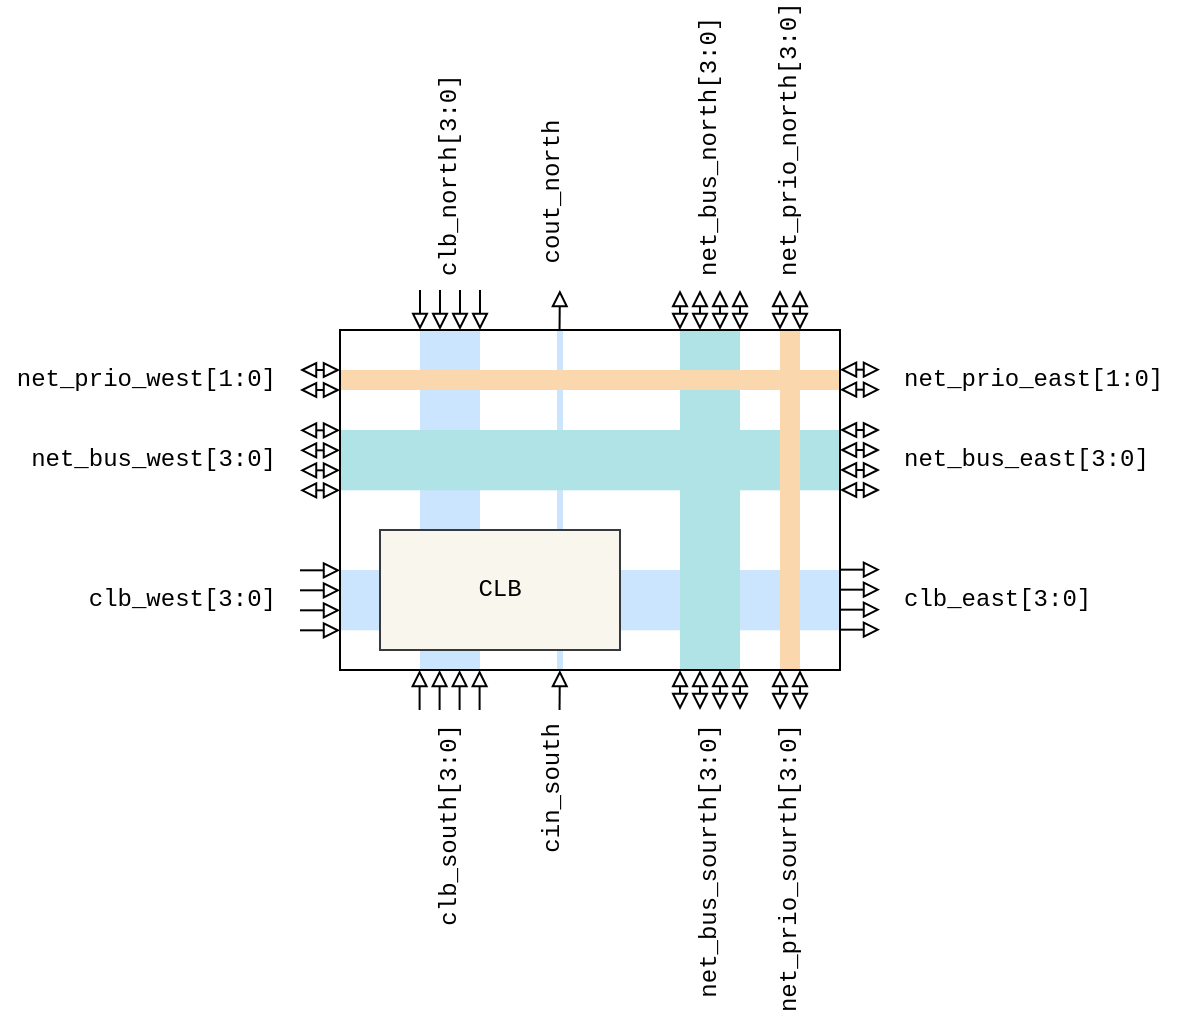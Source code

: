 <mxfile version="20.6.2" type="device"><diagram id="X7BZk6HFdqISb70CfXud" name="Page-1"><mxGraphModel dx="648" dy="420" grid="1" gridSize="10" guides="1" tooltips="1" connect="1" arrows="1" fold="1" page="1" pageScale="1" pageWidth="827" pageHeight="1169" math="0" shadow="0"><root><mxCell id="0"/><mxCell id="1" parent="0"/><mxCell id="JkmUDiR11LedHwrY4XTD-69" value="" style="endArrow=none;html=1;rounded=0;fontFamily=Courier New;fillColor=#cce5ff;strokeColor=#CCE5FF;strokeWidth=3;" parent="1" edge="1"><mxGeometry width="50" height="50" relative="1" as="geometry"><mxPoint x="310.0" y="390" as="sourcePoint"/><mxPoint x="310.0" y="220" as="targetPoint"/></mxGeometry></mxCell><mxCell id="JkmUDiR11LedHwrY4XTD-68" value="" style="rounded=0;whiteSpace=wrap;html=1;fontFamily=Courier New;fillColor=#cce5ff;strokeColor=none;" parent="1" vertex="1"><mxGeometry x="200" y="340" width="250" height="30.16" as="geometry"/></mxCell><mxCell id="JkmUDiR11LedHwrY4XTD-67" value="" style="rounded=0;whiteSpace=wrap;html=1;fontFamily=Courier New;fillColor=#cce5ff;strokeColor=none;" parent="1" vertex="1"><mxGeometry x="240" y="220" width="30" height="170" as="geometry"/></mxCell><mxCell id="JkmUDiR11LedHwrY4XTD-2" value="" style="endArrow=block;html=1;rounded=0;endFill=0;" parent="1" edge="1"><mxGeometry width="50" height="50" relative="1" as="geometry"><mxPoint x="309.77" y="220" as="sourcePoint"/><mxPoint x="309.94" y="200" as="targetPoint"/></mxGeometry></mxCell><mxCell id="JkmUDiR11LedHwrY4XTD-5" value="&lt;span style=&quot;&quot;&gt;cout_north&lt;/span&gt;" style="rounded=0;whiteSpace=wrap;html=1;fontFamily=Courier New;align=left;fillColor=none;strokeColor=none;rotation=270;" parent="1" vertex="1"><mxGeometry x="261.5" y="131.5" width="90" height="25.5" as="geometry"/></mxCell><mxCell id="JkmUDiR11LedHwrY4XTD-8" value="" style="endArrow=block;html=1;rounded=0;endFill=0;" parent="1" edge="1"><mxGeometry width="50" height="50" relative="1" as="geometry"><mxPoint x="240" y="200" as="sourcePoint"/><mxPoint x="240" y="220" as="targetPoint"/></mxGeometry></mxCell><mxCell id="JkmUDiR11LedHwrY4XTD-9" value="" style="endArrow=block;html=1;rounded=0;endFill=0;" parent="1" edge="1"><mxGeometry width="50" height="50" relative="1" as="geometry"><mxPoint x="250" y="200" as="sourcePoint"/><mxPoint x="250" y="220" as="targetPoint"/></mxGeometry></mxCell><mxCell id="JkmUDiR11LedHwrY4XTD-10" value="" style="endArrow=block;html=1;rounded=0;endFill=0;" parent="1" edge="1"><mxGeometry width="50" height="50" relative="1" as="geometry"><mxPoint x="260" y="200" as="sourcePoint"/><mxPoint x="260" y="220" as="targetPoint"/></mxGeometry></mxCell><mxCell id="JkmUDiR11LedHwrY4XTD-11" value="" style="endArrow=block;html=1;rounded=0;endFill=0;" parent="1" edge="1"><mxGeometry width="50" height="50" relative="1" as="geometry"><mxPoint x="270" y="200" as="sourcePoint"/><mxPoint x="270" y="220" as="targetPoint"/></mxGeometry></mxCell><mxCell id="JkmUDiR11LedHwrY4XTD-12" value="&lt;span style=&quot;&quot;&gt;clb_north[3:0]&lt;br&gt;&lt;/span&gt;" style="rounded=0;whiteSpace=wrap;html=1;fontFamily=Courier New;align=left;fillColor=none;strokeColor=none;rotation=270;" parent="1" vertex="1"><mxGeometry x="200" y="130" width="110" height="20" as="geometry"/></mxCell><mxCell id="JkmUDiR11LedHwrY4XTD-13" value="" style="endArrow=block;html=1;rounded=0;endFill=0;startArrow=block;startFill=0;" parent="1" edge="1"><mxGeometry width="50" height="50" relative="1" as="geometry"><mxPoint x="180" y="240" as="sourcePoint"/><mxPoint x="200" y="240" as="targetPoint"/></mxGeometry></mxCell><mxCell id="JkmUDiR11LedHwrY4XTD-14" value="" style="endArrow=block;html=1;rounded=0;endFill=0;startArrow=block;startFill=0;" parent="1" edge="1"><mxGeometry width="50" height="50" relative="1" as="geometry"><mxPoint x="180" y="250" as="sourcePoint"/><mxPoint x="200" y="250" as="targetPoint"/></mxGeometry></mxCell><mxCell id="JkmUDiR11LedHwrY4XTD-15" value="&lt;span style=&quot;&quot;&gt;net_prio_west[1:0]&lt;/span&gt;" style="rounded=0;whiteSpace=wrap;html=1;fontFamily=Courier New;align=right;fillColor=none;strokeColor=none;rotation=0;" parent="1" vertex="1"><mxGeometry x="30" y="230" width="140" height="30" as="geometry"/></mxCell><mxCell id="JkmUDiR11LedHwrY4XTD-16" value="" style="endArrow=block;html=1;rounded=0;endFill=0;startArrow=block;startFill=0;" parent="1" edge="1"><mxGeometry width="50" height="50" relative="1" as="geometry"><mxPoint x="180" y="270.16" as="sourcePoint"/><mxPoint x="200" y="270.16" as="targetPoint"/></mxGeometry></mxCell><mxCell id="JkmUDiR11LedHwrY4XTD-17" value="" style="endArrow=block;html=1;rounded=0;endFill=0;startArrow=block;startFill=0;" parent="1" edge="1"><mxGeometry width="50" height="50" relative="1" as="geometry"><mxPoint x="180" y="280.16" as="sourcePoint"/><mxPoint x="200" y="280.16" as="targetPoint"/></mxGeometry></mxCell><mxCell id="JkmUDiR11LedHwrY4XTD-18" value="" style="endArrow=block;html=1;rounded=0;endFill=0;startArrow=block;startFill=0;" parent="1" edge="1"><mxGeometry width="50" height="50" relative="1" as="geometry"><mxPoint x="180" y="290.16" as="sourcePoint"/><mxPoint x="200" y="290.16" as="targetPoint"/></mxGeometry></mxCell><mxCell id="JkmUDiR11LedHwrY4XTD-19" value="" style="endArrow=block;html=1;rounded=0;endFill=0;startArrow=block;startFill=0;" parent="1" edge="1"><mxGeometry width="50" height="50" relative="1" as="geometry"><mxPoint x="180" y="300.16" as="sourcePoint"/><mxPoint x="200" y="300.16" as="targetPoint"/></mxGeometry></mxCell><mxCell id="JkmUDiR11LedHwrY4XTD-20" value="&lt;span style=&quot;&quot;&gt;net_bus_west[3:0]&lt;/span&gt;" style="rounded=0;whiteSpace=wrap;html=1;fontFamily=Courier New;align=right;fillColor=none;strokeColor=none;rotation=0;" parent="1" vertex="1"><mxGeometry x="30" y="270.16" width="140" height="30" as="geometry"/></mxCell><mxCell id="JkmUDiR11LedHwrY4XTD-21" value="" style="endArrow=block;html=1;rounded=0;endFill=0;startArrow=none;startFill=0;" parent="1" edge="1"><mxGeometry width="50" height="50" relative="1" as="geometry"><mxPoint x="180" y="340.16" as="sourcePoint"/><mxPoint x="200" y="340.16" as="targetPoint"/></mxGeometry></mxCell><mxCell id="JkmUDiR11LedHwrY4XTD-22" value="" style="endArrow=block;html=1;rounded=0;endFill=0;startArrow=none;startFill=0;" parent="1" edge="1"><mxGeometry width="50" height="50" relative="1" as="geometry"><mxPoint x="180" y="350.16" as="sourcePoint"/><mxPoint x="200" y="350.16" as="targetPoint"/></mxGeometry></mxCell><mxCell id="JkmUDiR11LedHwrY4XTD-23" value="" style="endArrow=block;html=1;rounded=0;endFill=0;startArrow=none;startFill=0;" parent="1" edge="1"><mxGeometry width="50" height="50" relative="1" as="geometry"><mxPoint x="180" y="360.16" as="sourcePoint"/><mxPoint x="200" y="360.16" as="targetPoint"/></mxGeometry></mxCell><mxCell id="JkmUDiR11LedHwrY4XTD-24" value="" style="endArrow=block;html=1;rounded=0;endFill=0;startArrow=none;startFill=0;" parent="1" edge="1"><mxGeometry width="50" height="50" relative="1" as="geometry"><mxPoint x="180" y="370.16" as="sourcePoint"/><mxPoint x="200" y="370.16" as="targetPoint"/></mxGeometry></mxCell><mxCell id="JkmUDiR11LedHwrY4XTD-25" value="&lt;span style=&quot;&quot;&gt;clb_west[3:0]&lt;/span&gt;" style="rounded=0;whiteSpace=wrap;html=1;fontFamily=Courier New;align=right;fillColor=none;strokeColor=none;rotation=0;" parent="1" vertex="1"><mxGeometry x="30" y="340.16" width="140" height="30" as="geometry"/></mxCell><mxCell id="JkmUDiR11LedHwrY4XTD-26" value="" style="endArrow=none;html=1;rounded=0;endFill=0;startArrow=block;startFill=0;" parent="1" edge="1"><mxGeometry width="50" height="50" relative="1" as="geometry"><mxPoint x="239.8" y="390" as="sourcePoint"/><mxPoint x="239.8" y="410" as="targetPoint"/></mxGeometry></mxCell><mxCell id="JkmUDiR11LedHwrY4XTD-27" value="" style="endArrow=none;html=1;rounded=0;endFill=0;startArrow=block;startFill=0;" parent="1" edge="1"><mxGeometry width="50" height="50" relative="1" as="geometry"><mxPoint x="249.8" y="390" as="sourcePoint"/><mxPoint x="249.8" y="410" as="targetPoint"/></mxGeometry></mxCell><mxCell id="JkmUDiR11LedHwrY4XTD-28" value="" style="endArrow=none;html=1;rounded=0;endFill=0;startArrow=block;startFill=0;" parent="1" edge="1"><mxGeometry width="50" height="50" relative="1" as="geometry"><mxPoint x="259.8" y="390" as="sourcePoint"/><mxPoint x="259.8" y="410" as="targetPoint"/></mxGeometry></mxCell><mxCell id="JkmUDiR11LedHwrY4XTD-29" value="" style="endArrow=none;html=1;rounded=0;endFill=0;startArrow=block;startFill=0;" parent="1" edge="1"><mxGeometry width="50" height="50" relative="1" as="geometry"><mxPoint x="269.8" y="390" as="sourcePoint"/><mxPoint x="269.8" y="410" as="targetPoint"/></mxGeometry></mxCell><mxCell id="JkmUDiR11LedHwrY4XTD-30" value="&lt;div style=&quot;&quot;&gt;&lt;span style=&quot;background-color: initial;&quot;&gt;clb_south[3:0]&lt;/span&gt;&lt;/div&gt;" style="rounded=0;whiteSpace=wrap;html=1;fontFamily=Courier New;align=right;fillColor=none;strokeColor=none;rotation=270;" parent="1" vertex="1"><mxGeometry x="200" y="460" width="110" height="20" as="geometry"/></mxCell><mxCell id="JkmUDiR11LedHwrY4XTD-31" value="" style="endArrow=block;html=1;rounded=0;endFill=0;" parent="1" edge="1"><mxGeometry width="50" height="50" relative="1" as="geometry"><mxPoint x="309.77" y="410" as="sourcePoint"/><mxPoint x="309.94" y="390" as="targetPoint"/></mxGeometry></mxCell><mxCell id="JkmUDiR11LedHwrY4XTD-32" value="&lt;span style=&quot;&quot;&gt;cin_south&lt;/span&gt;" style="rounded=0;whiteSpace=wrap;html=1;fontFamily=Courier New;align=right;fillColor=none;strokeColor=none;rotation=270;" parent="1" vertex="1"><mxGeometry x="261.5" y="450" width="90" height="20" as="geometry"/></mxCell><mxCell id="JkmUDiR11LedHwrY4XTD-33" value="" style="endArrow=block;html=1;rounded=0;endFill=0;startArrow=block;startFill=0;" parent="1" edge="1"><mxGeometry width="50" height="50" relative="1" as="geometry"><mxPoint x="450" y="239.84" as="sourcePoint"/><mxPoint x="470" y="239.84" as="targetPoint"/></mxGeometry></mxCell><mxCell id="JkmUDiR11LedHwrY4XTD-34" value="" style="endArrow=block;html=1;rounded=0;endFill=0;startArrow=block;startFill=0;" parent="1" edge="1"><mxGeometry width="50" height="50" relative="1" as="geometry"><mxPoint x="450" y="249.84" as="sourcePoint"/><mxPoint x="470" y="249.84" as="targetPoint"/></mxGeometry></mxCell><mxCell id="JkmUDiR11LedHwrY4XTD-35" value="" style="endArrow=block;html=1;rounded=0;endFill=0;startArrow=block;startFill=0;" parent="1" edge="1"><mxGeometry width="50" height="50" relative="1" as="geometry"><mxPoint x="450" y="270.0" as="sourcePoint"/><mxPoint x="470" y="270.0" as="targetPoint"/></mxGeometry></mxCell><mxCell id="JkmUDiR11LedHwrY4XTD-36" value="" style="endArrow=block;html=1;rounded=0;endFill=0;startArrow=block;startFill=0;" parent="1" edge="1"><mxGeometry width="50" height="50" relative="1" as="geometry"><mxPoint x="450" y="280.0" as="sourcePoint"/><mxPoint x="470" y="280.0" as="targetPoint"/></mxGeometry></mxCell><mxCell id="JkmUDiR11LedHwrY4XTD-37" value="" style="endArrow=block;html=1;rounded=0;endFill=0;startArrow=block;startFill=0;" parent="1" edge="1"><mxGeometry width="50" height="50" relative="1" as="geometry"><mxPoint x="450" y="290.0" as="sourcePoint"/><mxPoint x="470" y="290.0" as="targetPoint"/></mxGeometry></mxCell><mxCell id="JkmUDiR11LedHwrY4XTD-38" value="" style="endArrow=block;html=1;rounded=0;endFill=0;startArrow=block;startFill=0;" parent="1" edge="1"><mxGeometry width="50" height="50" relative="1" as="geometry"><mxPoint x="450" y="300.0" as="sourcePoint"/><mxPoint x="470" y="300.0" as="targetPoint"/></mxGeometry></mxCell><mxCell id="JkmUDiR11LedHwrY4XTD-39" value="" style="endArrow=block;html=1;rounded=0;endFill=0;startArrow=block;startFill=0;" parent="1" edge="1"><mxGeometry width="50" height="50" relative="1" as="geometry"><mxPoint x="430" y="200" as="sourcePoint"/><mxPoint x="430" y="220" as="targetPoint"/></mxGeometry></mxCell><mxCell id="JkmUDiR11LedHwrY4XTD-40" value="" style="endArrow=block;html=1;rounded=0;endFill=0;startArrow=block;startFill=0;" parent="1" edge="1"><mxGeometry width="50" height="50" relative="1" as="geometry"><mxPoint x="420" y="200" as="sourcePoint"/><mxPoint x="420" y="220" as="targetPoint"/></mxGeometry></mxCell><mxCell id="JkmUDiR11LedHwrY4XTD-41" value="" style="endArrow=block;html=1;rounded=0;endFill=0;startArrow=block;startFill=0;" parent="1" edge="1"><mxGeometry width="50" height="50" relative="1" as="geometry"><mxPoint x="400" y="200" as="sourcePoint"/><mxPoint x="400" y="220" as="targetPoint"/></mxGeometry></mxCell><mxCell id="JkmUDiR11LedHwrY4XTD-42" value="" style="endArrow=block;html=1;rounded=0;endFill=0;startArrow=block;startFill=0;" parent="1" edge="1"><mxGeometry width="50" height="50" relative="1" as="geometry"><mxPoint x="390" y="200" as="sourcePoint"/><mxPoint x="390" y="220" as="targetPoint"/></mxGeometry></mxCell><mxCell id="JkmUDiR11LedHwrY4XTD-43" value="" style="endArrow=block;html=1;rounded=0;endFill=0;startArrow=block;startFill=0;" parent="1" edge="1"><mxGeometry width="50" height="50" relative="1" as="geometry"><mxPoint x="380" y="200" as="sourcePoint"/><mxPoint x="380" y="220" as="targetPoint"/></mxGeometry></mxCell><mxCell id="JkmUDiR11LedHwrY4XTD-44" value="" style="endArrow=block;html=1;rounded=0;endFill=0;startArrow=block;startFill=0;" parent="1" edge="1"><mxGeometry width="50" height="50" relative="1" as="geometry"><mxPoint x="370" y="200" as="sourcePoint"/><mxPoint x="370" y="220" as="targetPoint"/></mxGeometry></mxCell><mxCell id="JkmUDiR11LedHwrY4XTD-45" value="" style="endArrow=block;html=1;rounded=0;endFill=0;startArrow=block;startFill=0;" parent="1" edge="1"><mxGeometry width="50" height="50" relative="1" as="geometry"><mxPoint x="430" y="390" as="sourcePoint"/><mxPoint x="430" y="410" as="targetPoint"/></mxGeometry></mxCell><mxCell id="JkmUDiR11LedHwrY4XTD-46" value="" style="endArrow=block;html=1;rounded=0;endFill=0;startArrow=block;startFill=0;" parent="1" edge="1"><mxGeometry width="50" height="50" relative="1" as="geometry"><mxPoint x="420" y="390" as="sourcePoint"/><mxPoint x="420" y="410" as="targetPoint"/></mxGeometry></mxCell><mxCell id="JkmUDiR11LedHwrY4XTD-47" value="" style="endArrow=block;html=1;rounded=0;endFill=0;startArrow=block;startFill=0;" parent="1" edge="1"><mxGeometry width="50" height="50" relative="1" as="geometry"><mxPoint x="400" y="390" as="sourcePoint"/><mxPoint x="400" y="410" as="targetPoint"/></mxGeometry></mxCell><mxCell id="JkmUDiR11LedHwrY4XTD-48" value="" style="endArrow=block;html=1;rounded=0;endFill=0;startArrow=block;startFill=0;" parent="1" edge="1"><mxGeometry width="50" height="50" relative="1" as="geometry"><mxPoint x="390" y="390" as="sourcePoint"/><mxPoint x="390" y="410" as="targetPoint"/></mxGeometry></mxCell><mxCell id="JkmUDiR11LedHwrY4XTD-49" value="" style="endArrow=block;html=1;rounded=0;endFill=0;startArrow=block;startFill=0;" parent="1" edge="1"><mxGeometry width="50" height="50" relative="1" as="geometry"><mxPoint x="380" y="390" as="sourcePoint"/><mxPoint x="380" y="410" as="targetPoint"/></mxGeometry></mxCell><mxCell id="JkmUDiR11LedHwrY4XTD-50" value="" style="endArrow=block;html=1;rounded=0;endFill=0;startArrow=block;startFill=0;" parent="1" edge="1"><mxGeometry width="50" height="50" relative="1" as="geometry"><mxPoint x="370" y="390" as="sourcePoint"/><mxPoint x="370" y="410" as="targetPoint"/></mxGeometry></mxCell><mxCell id="JkmUDiR11LedHwrY4XTD-51" value="&lt;span style=&quot;&quot;&gt;net_bus_north[3:0]&lt;br&gt;&lt;/span&gt;" style="rounded=0;whiteSpace=wrap;html=1;fontFamily=Courier New;align=left;fillColor=none;strokeColor=none;rotation=270;" parent="1" vertex="1"><mxGeometry x="315" y="115" width="140" height="20" as="geometry"/></mxCell><mxCell id="JkmUDiR11LedHwrY4XTD-52" value="&lt;div style=&quot;&quot;&gt;&lt;span style=&quot;background-color: initial;&quot;&gt;net_bus_sourth[3:0]&lt;/span&gt;&lt;/div&gt;" style="rounded=0;whiteSpace=wrap;html=1;fontFamily=Courier New;align=right;fillColor=none;strokeColor=none;rotation=270;" parent="1" vertex="1"><mxGeometry x="310" y="480" width="150" height="20" as="geometry"/></mxCell><mxCell id="JkmUDiR11LedHwrY4XTD-53" value="&lt;span style=&quot;&quot;&gt;net_prio_east[1:0]&lt;/span&gt;" style="rounded=0;whiteSpace=wrap;html=1;fontFamily=Courier New;align=left;fillColor=none;strokeColor=none;rotation=0;" parent="1" vertex="1"><mxGeometry x="480" y="230" width="140" height="30" as="geometry"/></mxCell><mxCell id="JkmUDiR11LedHwrY4XTD-54" value="&lt;div style=&quot;&quot;&gt;&lt;span style=&quot;background-color: initial;&quot;&gt;net_prio_sourth[3:0]&lt;/span&gt;&lt;/div&gt;" style="rounded=0;whiteSpace=wrap;html=1;fontFamily=Courier New;align=right;fillColor=none;strokeColor=none;rotation=270;" parent="1" vertex="1"><mxGeometry x="350" y="480" width="150" height="20" as="geometry"/></mxCell><mxCell id="JkmUDiR11LedHwrY4XTD-55" value="&lt;span style=&quot;&quot;&gt;net_prio_north[3:0]&lt;br&gt;&lt;/span&gt;" style="rounded=0;whiteSpace=wrap;html=1;fontFamily=Courier New;align=left;fillColor=none;strokeColor=none;rotation=270;" parent="1" vertex="1"><mxGeometry x="370" y="130" width="110" height="20" as="geometry"/></mxCell><mxCell id="JkmUDiR11LedHwrY4XTD-58" value="" style="rounded=0;whiteSpace=wrap;html=1;fontFamily=Courier New;fillColor=#b0e3e6;strokeColor=none;" parent="1" vertex="1"><mxGeometry x="370" y="220" width="30" height="170" as="geometry"/></mxCell><mxCell id="JkmUDiR11LedHwrY4XTD-59" value="" style="rounded=0;whiteSpace=wrap;html=1;fontFamily=Courier New;fillColor=#b0e3e6;strokeColor=none;" parent="1" vertex="1"><mxGeometry x="200" y="270" width="250" height="30.16" as="geometry"/></mxCell><mxCell id="JkmUDiR11LedHwrY4XTD-56" value="" style="rounded=0;whiteSpace=wrap;html=1;fontFamily=Courier New;fillColor=#fad7ac;strokeColor=none;" parent="1" vertex="1"><mxGeometry x="420" y="220" width="10" height="170" as="geometry"/></mxCell><mxCell id="JkmUDiR11LedHwrY4XTD-57" value="" style="rounded=0;whiteSpace=wrap;html=1;fontFamily=Courier New;fillColor=#fad7ac;strokeColor=none;" parent="1" vertex="1"><mxGeometry x="200" y="240" width="250" height="10" as="geometry"/></mxCell><mxCell id="JkmUDiR11LedHwrY4XTD-60" value="" style="endArrow=block;html=1;rounded=0;endFill=0;startArrow=none;startFill=0;" parent="1" edge="1"><mxGeometry width="50" height="50" relative="1" as="geometry"><mxPoint x="450" y="339.83" as="sourcePoint"/><mxPoint x="470" y="339.83" as="targetPoint"/></mxGeometry></mxCell><mxCell id="JkmUDiR11LedHwrY4XTD-61" value="" style="endArrow=block;html=1;rounded=0;endFill=0;startArrow=none;startFill=0;" parent="1" edge="1"><mxGeometry width="50" height="50" relative="1" as="geometry"><mxPoint x="450" y="349.83" as="sourcePoint"/><mxPoint x="470" y="349.83" as="targetPoint"/></mxGeometry></mxCell><mxCell id="JkmUDiR11LedHwrY4XTD-62" value="" style="endArrow=block;html=1;rounded=0;endFill=0;startArrow=none;startFill=0;" parent="1" edge="1"><mxGeometry width="50" height="50" relative="1" as="geometry"><mxPoint x="450" y="359.83" as="sourcePoint"/><mxPoint x="470" y="359.83" as="targetPoint"/></mxGeometry></mxCell><mxCell id="JkmUDiR11LedHwrY4XTD-63" value="" style="endArrow=block;html=1;rounded=0;endFill=0;startArrow=none;startFill=0;" parent="1" edge="1"><mxGeometry width="50" height="50" relative="1" as="geometry"><mxPoint x="450" y="369.83" as="sourcePoint"/><mxPoint x="470" y="369.83" as="targetPoint"/></mxGeometry></mxCell><mxCell id="JkmUDiR11LedHwrY4XTD-64" value="&lt;span style=&quot;&quot;&gt;clb_east[3:0]&lt;/span&gt;" style="rounded=0;whiteSpace=wrap;html=1;fontFamily=Courier New;align=left;fillColor=none;strokeColor=none;rotation=0;" parent="1" vertex="1"><mxGeometry x="480" y="340.16" width="140" height="30" as="geometry"/></mxCell><mxCell id="JkmUDiR11LedHwrY4XTD-65" value="&lt;span style=&quot;&quot;&gt;net_bus_east[3:0]&lt;/span&gt;" style="rounded=0;whiteSpace=wrap;html=1;fontFamily=Courier New;align=left;fillColor=none;strokeColor=none;rotation=0;" parent="1" vertex="1"><mxGeometry x="480" y="270" width="140" height="30" as="geometry"/></mxCell><mxCell id="JkmUDiR11LedHwrY4XTD-66" value="CLB" style="rounded=0;whiteSpace=wrap;html=1;fontFamily=Courier New;fillColor=#f9f7ed;strokeColor=#36393d;" parent="1" vertex="1"><mxGeometry x="220" y="320" width="120" height="60" as="geometry"/></mxCell><mxCell id="JkmUDiR11LedHwrY4XTD-1" value="" style="rounded=0;whiteSpace=wrap;html=1;fillColor=none;" parent="1" vertex="1"><mxGeometry x="200" y="220" width="250" height="170" as="geometry"/></mxCell></root></mxGraphModel></diagram></mxfile>